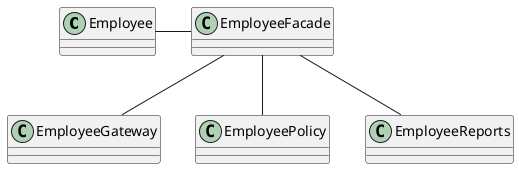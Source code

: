 @startuml
class Employee{
}
class EmployeeFacade{
}
class EmployeeGateway{
}
class EmployeePolicy{
}
class EmployeeReports{
}

EmployeeFacade -- EmployeeGateway
EmployeeFacade -- EmployeePolicy
EmployeeFacade -- EmployeeReports

Employee - EmployeeFacade

@enduml